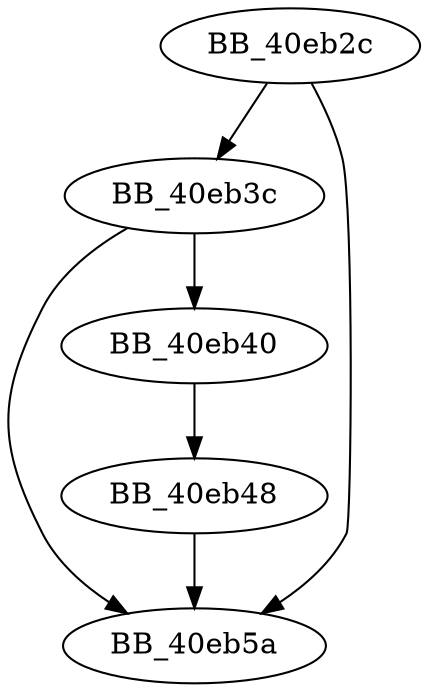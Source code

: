 DiGraph __freebuf{
BB_40eb2c->BB_40eb3c
BB_40eb2c->BB_40eb5a
BB_40eb3c->BB_40eb40
BB_40eb3c->BB_40eb5a
BB_40eb40->BB_40eb48
BB_40eb48->BB_40eb5a
}
